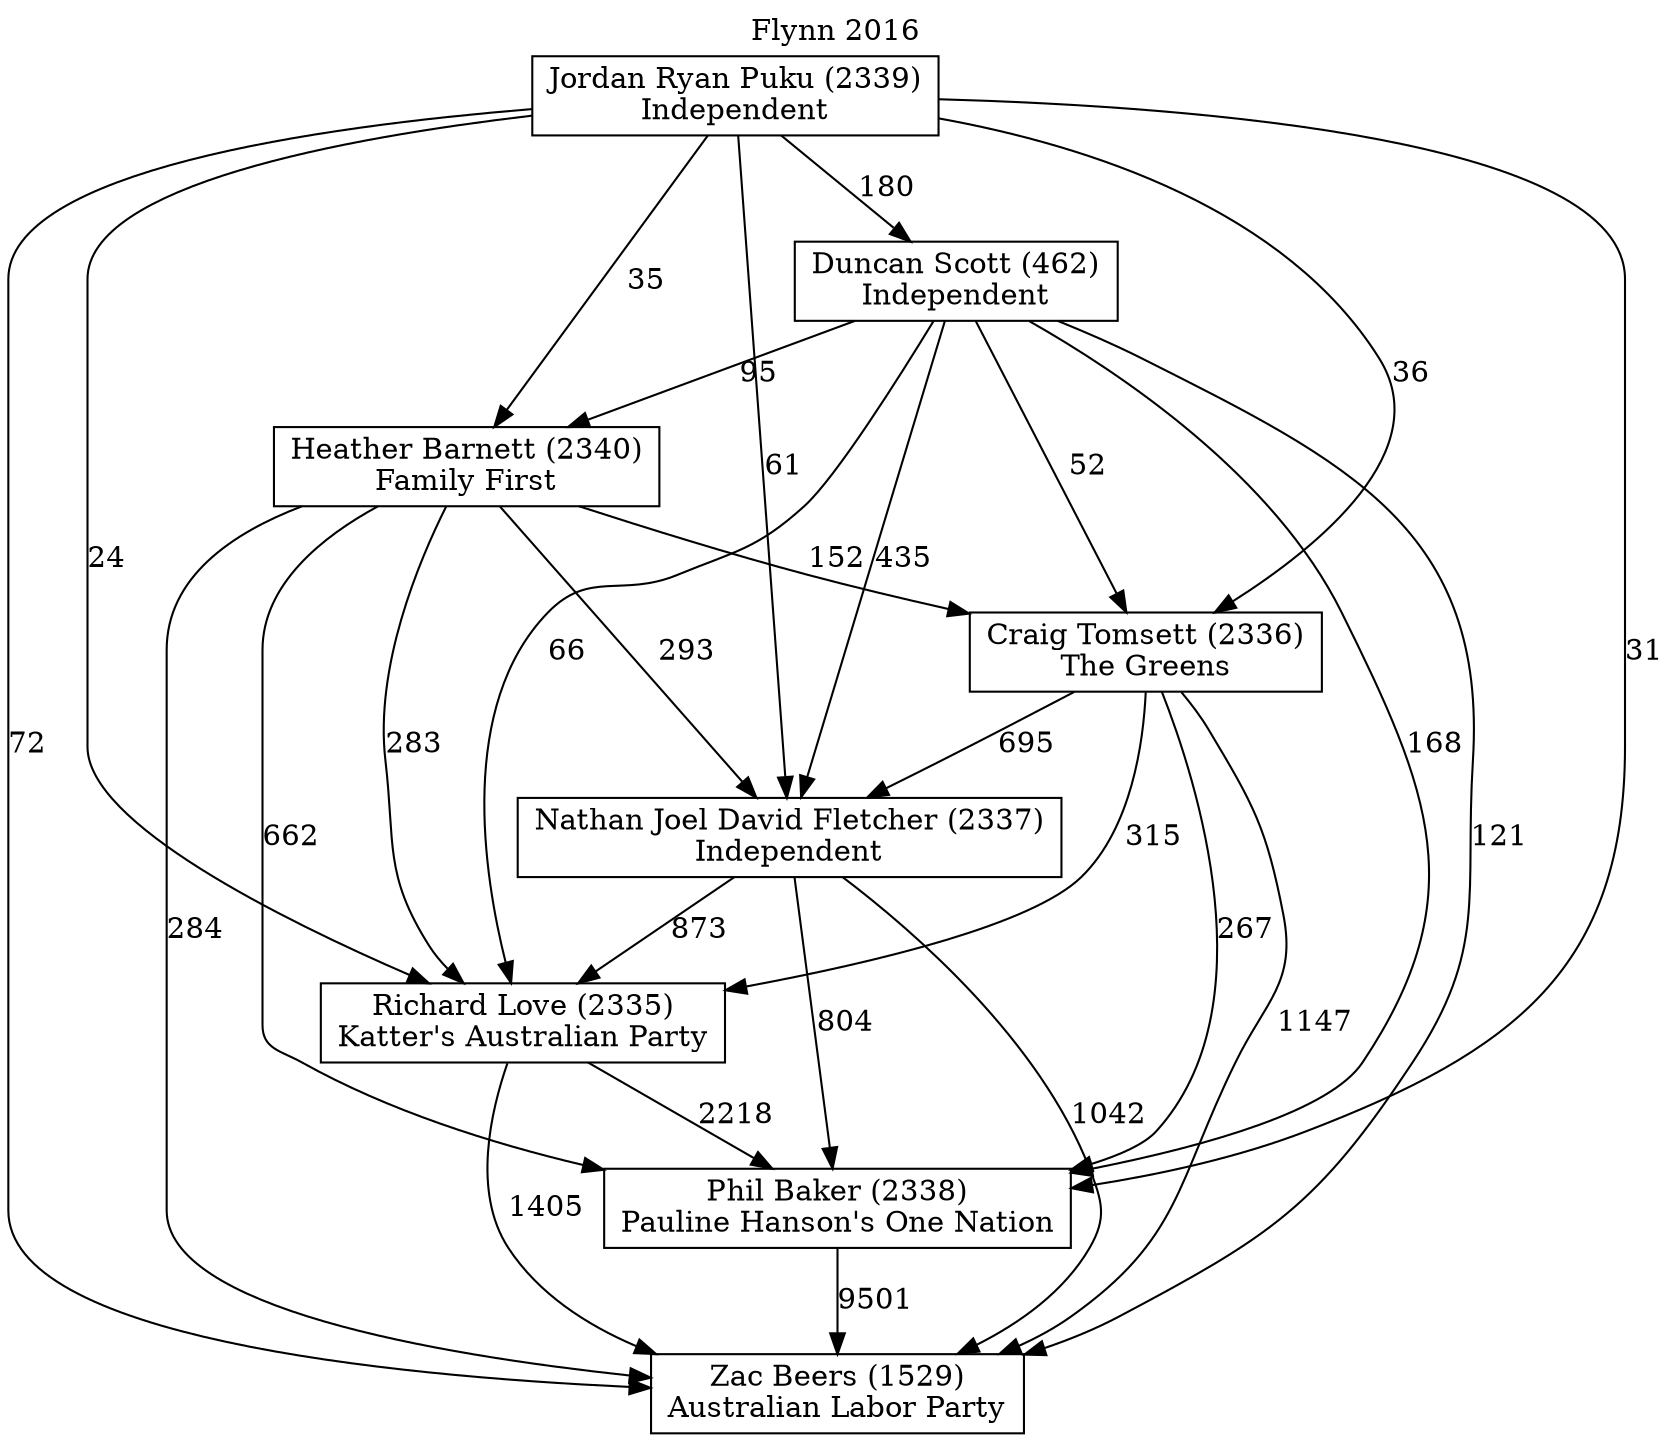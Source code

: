 // House preference flow
digraph "Zac Beers (1529)_Flynn_2016" {
	graph [label="Flynn 2016" labelloc=t mclimit=10]
	node [shape=box]
	"Duncan Scott (462)" [label="Duncan Scott (462)
Independent"]
	"Jordan Ryan Puku (2339)" [label="Jordan Ryan Puku (2339)
Independent"]
	"Craig Tomsett (2336)" [label="Craig Tomsett (2336)
The Greens"]
	"Zac Beers (1529)" [label="Zac Beers (1529)
Australian Labor Party"]
	"Phil Baker (2338)" [label="Phil Baker (2338)
Pauline Hanson's One Nation"]
	"Richard Love (2335)" [label="Richard Love (2335)
Katter's Australian Party"]
	"Heather Barnett (2340)" [label="Heather Barnett (2340)
Family First"]
	"Nathan Joel David Fletcher (2337)" [label="Nathan Joel David Fletcher (2337)
Independent"]
	"Duncan Scott (462)" -> "Nathan Joel David Fletcher (2337)" [label=435]
	"Heather Barnett (2340)" -> "Nathan Joel David Fletcher (2337)" [label=293]
	"Duncan Scott (462)" -> "Zac Beers (1529)" [label=121]
	"Heather Barnett (2340)" -> "Zac Beers (1529)" [label=284]
	"Heather Barnett (2340)" -> "Richard Love (2335)" [label=283]
	"Craig Tomsett (2336)" -> "Richard Love (2335)" [label=315]
	"Nathan Joel David Fletcher (2337)" -> "Zac Beers (1529)" [label=1042]
	"Jordan Ryan Puku (2339)" -> "Duncan Scott (462)" [label=180]
	"Nathan Joel David Fletcher (2337)" -> "Phil Baker (2338)" [label=804]
	"Jordan Ryan Puku (2339)" -> "Nathan Joel David Fletcher (2337)" [label=61]
	"Duncan Scott (462)" -> "Richard Love (2335)" [label=66]
	"Richard Love (2335)" -> "Phil Baker (2338)" [label=2218]
	"Jordan Ryan Puku (2339)" -> "Zac Beers (1529)" [label=72]
	"Phil Baker (2338)" -> "Zac Beers (1529)" [label=9501]
	"Duncan Scott (462)" -> "Craig Tomsett (2336)" [label=52]
	"Heather Barnett (2340)" -> "Phil Baker (2338)" [label=662]
	"Jordan Ryan Puku (2339)" -> "Richard Love (2335)" [label=24]
	"Richard Love (2335)" -> "Zac Beers (1529)" [label=1405]
	"Duncan Scott (462)" -> "Heather Barnett (2340)" [label=95]
	"Craig Tomsett (2336)" -> "Zac Beers (1529)" [label=1147]
	"Jordan Ryan Puku (2339)" -> "Phil Baker (2338)" [label=31]
	"Nathan Joel David Fletcher (2337)" -> "Richard Love (2335)" [label=873]
	"Duncan Scott (462)" -> "Phil Baker (2338)" [label=168]
	"Jordan Ryan Puku (2339)" -> "Craig Tomsett (2336)" [label=36]
	"Jordan Ryan Puku (2339)" -> "Heather Barnett (2340)" [label=35]
	"Craig Tomsett (2336)" -> "Phil Baker (2338)" [label=267]
	"Heather Barnett (2340)" -> "Craig Tomsett (2336)" [label=152]
	"Craig Tomsett (2336)" -> "Nathan Joel David Fletcher (2337)" [label=695]
}
